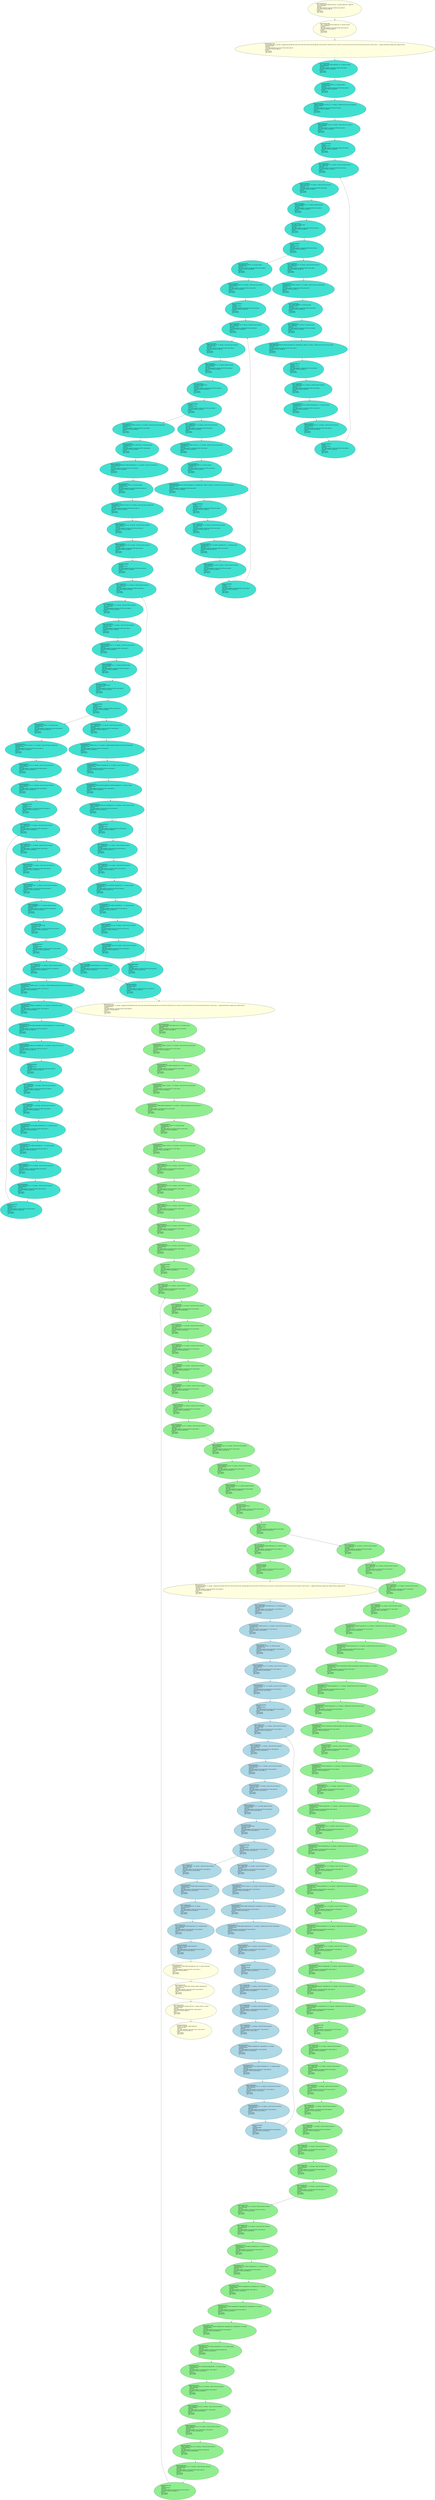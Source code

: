 digraph "MachineCFG of main" {
  Node0 [label="MI0x5646c6b883d8\l  $r0 = LDRi12 $sp, 44, 14, $noreg :: (load (s32) from %stack.1)\l  isTransient:False\l  ExeCnt:4\l  MI's addr:0x800014 cache line:524289 cache index:1\l  More Info of MI:iir_init_BB1_I0\lin UR56\l  May Load?1\l  May Store?0\l  ]\l  " fillcolor="turquoise" style="filled"];
  Node0 -> Node70;
  Node1 [label="MI0x5646c6b887e0\l  STRi12 killed $r0, $sp, 44, 14, $noreg :: (store (s32) into %stack.1)\l  isTransient:False\l  ExeCnt:4\l  MI's addr:0x800048 cache line:524292 cache index:4\l  More Info of MI:iir_init_BB3_I2\lin UR56\l  May Load?0\l  May Store?1\l  ]\l  " fillcolor="turquoise" style="filled"];
  Node1 -> Node24;
  Node2 [label="MI0x5646c6b88be8\l  $r0 = LDRi12 $sp, 36, 14, $noreg :: (load (s32) from %stack.3)\l  isTransient:False\l  ExeCnt:4\l  MI's addr:0x80005c cache line:524293 cache index:5\l  More Info of MI:iir_init_BB5_I0\lin UR52\l  May Load?1\l  May Store?0\l  ]\l  " fillcolor="turquoise" style="filled"];
  Node2 -> Node73;
  Node3 [label="MI0x5646c6b88c50\l  STRi12 killed $r0, $sp, 44, 14, $noreg :: (store (s32) into %stack.1)\l  isTransient:False\l  ExeCnt:1\l  MI's addr:0x80000c cache line:524288 cache index:0\l  More Info of MI:iir_init_BB0_I4\lin UR58\l  May Load?0\l  May Store?1\l  ]\l  " fillcolor="turquoise" style="filled"];
  Node3 -> Node8;
  Node4 [label="MI0x5646c6b8f270\l  STRi12 killed $r0, $sp, 36, 14, $noreg :: (store (s32) into %stack.3)\l  isTransient:False\l  ExeCnt:4\l  MI's addr:0x80008c cache line:524296 cache index:8\l  More Info of MI:iir_init_BB7_I2\lin UR52\l  May Load?0\l  May Store?1\l  ]\l  " fillcolor="turquoise" style="filled"];
  Node4 -> Node35;
  Node5 [label="MI0x5646c6b8f2d8\l  $r0 = LDRi12 $sp, 40, 14, $noreg :: (load (s32) from %stack.2)\l  isTransient:False\l  ExeCnt:4\l  MI's addr:0x800040 cache line:524292 cache index:4\l  More Info of MI:iir_init_BB3_I0\lin UR56\l  May Load?1\l  May Store?0\l  ]\l  " fillcolor="turquoise" style="filled"];
  Node5 -> Node23;
  Node6 [label="MI0x5646c6b8f770\l  renamable $r0 = MOVi 0, 14, $noreg, $noreg\l  isTransient:False\l  ExeCnt:1\l  MI's addr:0x800004 cache line:524288 cache index:0\l  More Info of MI:iir_init_BB0_I2\lin UR60\l  May Load?0\l  May Store?0\l  ]\l  " fillcolor="turquoise" style="filled"];
  Node6 -> Node7;
  Node7 [label="MI0x5646c6b8f8b8\l  STRBi12 renamable $r0, $sp, 51, 14, $noreg :: (volatile store (s8) into %ir.bitmask)\l  isTransient:False\l  ExeCnt:1\l  MI's addr:0x800008 cache line:524288 cache index:0\l  More Info of MI:iir_init_BB0_I3\lin UR59\l  May Load?0\l  May Store?1\l  ]\l  " fillcolor="turquoise" style="filled"];
  Node7 -> Node3;
  Node8 [label="MI0x5646c6b8fa00\l  B %bb.1\l  isTransient:False\l  ExeCnt:1\l  MI's addr:0x800010 cache line:524289 cache index:1\l  More Info of MI:iir_init_BB0_I5\lin UR57\l  May Load?0\l  May Store?0\l  ]\l  " fillcolor="turquoise" style="filled"];
  Node8 -> Node0;
  Node9 [label="MI0x5646c6b8fb28\l  CMPri renamable $r0, 4, 14, $noreg, implicit-def $cpsr\l  isTransient:False\l  ExeCnt:4\l  MI's addr:0x80001c cache line:524289 cache index:1\l  More Info of MI:iir_init_BB1_I2\lin UR56\l  May Load?0\l  May Store?0\l  ]\l  " fillcolor="turquoise" style="filled"];
  Node9 -> Node10;
  Node10 [label="MI0x5646c6b8fc70\l  Bcc %bb.4, 0, killed $cpsr\l  isTransient:False\l  ExeCnt:4\l  MI's addr:0x800020 cache line:524290 cache index:2\l  More Info of MI:iir_init_BB1_I3\lin UR56\l  May Load?0\l  May Store?0\l  ]\l  " fillcolor="turquoise" style="filled"];
  Node10 -> Node11;
  Node11 [label="MI0x5646c6b8fd38\l  B %bb.2\l  isTransient:False\l  ExeCnt:4\l  MI's addr:0x800024 cache line:524290 cache index:2\l  More Info of MI:iir_init_BB1_I4\lin UR56\l  May Load?0\l  May Store?0\l  ]\l  " fillcolor="turquoise" style="filled"];
  Node11 -> Node25;
  Node11 -> Node68;
  Node12 [label="MI0x5646c6b8fe20\l  renamable $r1 = LDRi12 %const.0, 0, 14, $noreg :: (load (s32) from constant-pool)\l  isTransient:False\l  ExeCnt:4\l  MI's addr:0x80002c cache line:524290 cache index:2\l  More Info of MI:iir_init_BB2_I1\lin UR56\l  May Load?1\l  May Store?0\l  ]\l  " fillcolor="turquoise" style="filled"];
  Node12 -> Node90;
  Node13 [label="MI0x5646c6b95850\l  STRi12 $r0, $sp, 16, 14, $noreg :: (store (s32) into %stack.8)\l  isTransient:False\l  ExeCnt:4\l  MI's addr:0x8000bc cache line:524299 cache index:11\l  More Info of MI:iir_init_BB9_I2\lin UR43\l  May Load?0\l  May Store?1\l  ]\l  " fillcolor="turquoise" style="filled"];
  Node13 -> Node76;
  Node14 [label="MI0x5646c6b958d8\l  STRi12 killed $r0, $sp, 12, 14, $noreg :: (store (s32) into %stack.9)\l  isTransient:False\l  ExeCnt:4\l  MI's addr:0x800160 cache line:524310 cache index:22\l  More Info of MI:iir_init_BB15_I5\lin UR37\l  May Load?0\l  May Store?1\l  ]\l  " fillcolor="turquoise" style="filled"];
  Node14 -> Node66;
  Node15 [label="MI0x5646c6b95960\l  $sp = frame-setup SUBri killed $sp, 52, 14, $noreg, $noreg\l  isTransient:False\l  ExeCnt:1\l  MI's addr:0x800000 cache line:524288 cache index:0\l  More Info of MI:iir_init_BB0_I0\lin UR61\l  May Load?0\l  May Store?0\l  ]\l  " fillcolor="turquoise" style="filled"];
  Node15 -> Node6;
  Node16 [label="MI0x5646c6b959e8\l  STRi12 killed $r1, $sp, 4, 14, $noreg :: (store (s32) into %stack.11)\l  isTransient:False\l  ExeCnt:4\l  MI's addr:0x800124 cache line:524306 cache index:18\l  More Info of MI:iir_init_BB13_I3\lin UR37\l  May Load?0\l  May Store?1\l  ]\l  " fillcolor="turquoise" style="filled"];
  Node16 -> Node56;
  Node17 [label="MI0x5646c6b95a70\l  $r1 = LDRi12 $sp, 4, 14, $noreg :: (load (s32) from %stack.11)\l  isTransient:False\l  ExeCnt:4\l  MI's addr:0x800134 cache line:524307 cache index:19\l  More Info of MI:iir_init_BB14_I0\lin UR37\l  May Load?1\l  May Store?0\l  ]\l  " fillcolor="turquoise" style="filled"];
  Node17 -> Node59;
  Node18 [label="MI0x5646c6b95b80\l  STRi12 $r0, $sp, 0, 14, $noreg :: (store (s32) into %stack.12)\l  isTransient:False\l  ExeCnt:4\l  MI's addr:0x800120 cache line:524306 cache index:18\l  More Info of MI:iir_init_BB13_I2\lin UR37\l  May Load?0\l  May Store?1\l  ]\l  " fillcolor="turquoise" style="filled"];
  Node18 -> Node16;
  Node19 [label="MI0x5646c6b964d0\l  $r0 = LDRi12 $sp, 32, 14, $noreg :: (load (s32) from %stack.4)\l  isTransient:False\l  ExeCnt:4\l  MI's addr:0x800084 cache line:524296 cache index:8\l  More Info of MI:iir_init_BB7_I0\lin UR52\l  May Load?1\l  May Store?0\l  ]\l  " fillcolor="turquoise" style="filled"];
  Node19 -> Node34;
  Node20 [label="MI0x5646c6b967c0\l  STRi12 killed $r1, $sp, 24, 14, $noreg :: (store (s32) into %stack.6)\l  isTransient:False\l  ExeCnt:1\l  MI's addr:0x8000a8 cache line:524298 cache index:10\l  More Info of MI:iir_init_BB8_I5\lin UR46\l  May Load?0\l  May Store?1\l  ]\l  " fillcolor="turquoise" style="filled"];
  Node20 -> Node72;
  Node21 [label="MI0x5646c6b98078\l  STRrs killed renamable $r0, killed renamable $r1, renamable $r2, 16386, 14, $noreg :: (volatile store (s32) into %ir.arrayidx)\l  isTransient:False\l  ExeCnt:4\l  MI's addr:0x800038 cache line:524291 cache index:3\l  More Info of MI:iir_init_BB2_I4\lin UR56\l  May Load?0\l  May Store?1\l  ]\l  " fillcolor="turquoise" style="filled"];
  Node21 -> Node22;
  Node22 [label="MI0x5646c6b981c0\l  B %bb.3\l  isTransient:False\l  ExeCnt:4\l  MI's addr:0x80003c cache line:524291 cache index:3\l  More Info of MI:iir_init_BB2_I5\lin UR56\l  May Load?0\l  May Store?0\l  ]\l  " fillcolor="turquoise" style="filled"];
  Node22 -> Node5;
  Node23 [label="MI0x5646c6b98228\l  renamable $r0 = nuw nsw ADDri renamable $r0, 1, 14, $noreg, $noreg\l  isTransient:False\l  ExeCnt:4\l  MI's addr:0x800044 cache line:524292 cache index:4\l  More Info of MI:iir_init_BB3_I1\lin UR56\l  May Load?0\l  May Store?0\l  ]\l  " fillcolor="turquoise" style="filled"];
  Node23 -> Node1;
  Node24 [label="MI0x5646c6b98370\l  B %bb.1\l  isTransient:False\l  ExeCnt:4\l  MI's addr:0x80004c cache line:524292 cache index:4\l  More Info of MI:iir_init_BB3_I3\lin UR56\l  May Load?0\l  May Store?0\l  ]\l  " fillcolor="turquoise" style="filled"];
  Node24 -> Node0;
  Node25 [label="MI0x5646c6b984d8\l  renamable $r0 = MOVi 0, 14, $noreg, $noreg\l  isTransient:False\l  ExeCnt:1\l  MI's addr:0x800050 cache line:524293 cache index:5\l  More Info of MI:iir_init_BB4_I0\lin UR55\l  May Load?0\l  May Store?0\l  ]\l  " fillcolor="turquoise" style="filled"];
  Node25 -> Node69;
  Node26 [label="MI0x5646c6b98620\l  B %bb.5\l  isTransient:False\l  ExeCnt:1\l  MI's addr:0x800058 cache line:524293 cache index:5\l  More Info of MI:iir_init_BB4_I2\lin UR53\l  May Load?0\l  May Store?0\l  ]\l  " fillcolor="turquoise" style="filled"];
  Node26 -> Node2;
  Node27 [label="MI0x5646c6b986c8\l  CMPri renamable $r0, 4, 14, $noreg, implicit-def $cpsr\l  isTransient:False\l  ExeCnt:4\l  MI's addr:0x800064 cache line:524294 cache index:6\l  More Info of MI:iir_init_BB5_I2\lin UR52\l  May Load?0\l  May Store?0\l  ]\l  " fillcolor="turquoise" style="filled"];
  Node27 -> Node28;
  Node28 [label="MI0x5646c6b98810\l  Bcc %bb.8, 0, killed $cpsr\l  isTransient:False\l  ExeCnt:4\l  MI's addr:0x800068 cache line:524294 cache index:6\l  More Info of MI:iir_init_BB5_I3\lin UR52\l  May Load?0\l  May Store?0\l  ]\l  " fillcolor="turquoise" style="filled"];
  Node28 -> Node29;
  Node29 [label="MI0x5646c6b988d8\l  B %bb.6\l  isTransient:False\l  ExeCnt:4\l  MI's addr:0x80006c cache line:524294 cache index:6\l  More Info of MI:iir_init_BB5_I4\lin UR52\l  May Load?0\l  May Store?0\l  ]\l  " fillcolor="turquoise" style="filled"];
  Node29 -> Node36;
  Node29 -> Node71;
  Node30 [label="MI0x5646c6b989c0\l  renamable $r1 = LDRi12 %const.1, 0, 14, $noreg :: (load (s32) from constant-pool)\l  isTransient:False\l  ExeCnt:4\l  MI's addr:0x800074 cache line:524295 cache index:7\l  More Info of MI:iir_init_BB6_I1\lin UR52\l  May Load?1\l  May Store?0\l  ]\l  " fillcolor="turquoise" style="filled"];
  Node30 -> Node31;
  Node31 [label="MI0x5646c6b98b08\l  renamable $r0 = MOVi 0, 14, $noreg, $noreg\l  isTransient:False\l  ExeCnt:4\l  MI's addr:0x800078 cache line:524295 cache index:7\l  More Info of MI:iir_init_BB6_I2\lin UR52\l  May Load?0\l  May Store?0\l  ]\l  " fillcolor="turquoise" style="filled"];
  Node31 -> Node32;
  Node32 [label="MI0x5646c6b98c50\l  STRrs killed renamable $r0, killed renamable $r1, renamable $r2, 16386, 14, $noreg :: (volatile store (s32) into %ir.arrayidx4)\l  isTransient:False\l  ExeCnt:4\l  MI's addr:0x80007c cache line:524295 cache index:7\l  More Info of MI:iir_init_BB6_I3\lin UR52\l  May Load?0\l  May Store?1\l  ]\l  " fillcolor="turquoise" style="filled"];
  Node32 -> Node33;
  Node33 [label="MI0x5646c6b98d98\l  B %bb.7\l  isTransient:False\l  ExeCnt:4\l  MI's addr:0x800080 cache line:524296 cache index:8\l  More Info of MI:iir_init_BB6_I4\lin UR52\l  May Load?0\l  May Store?0\l  ]\l  " fillcolor="turquoise" style="filled"];
  Node33 -> Node19;
  Node34 [label="MI0x5646c6b98e00\l  renamable $r0 = nuw nsw ADDri renamable $r0, 1, 14, $noreg, $noreg\l  isTransient:False\l  ExeCnt:4\l  MI's addr:0x800088 cache line:524296 cache index:8\l  More Info of MI:iir_init_BB7_I1\lin UR52\l  May Load?0\l  May Store?0\l  ]\l  " fillcolor="turquoise" style="filled"];
  Node34 -> Node4;
  Node35 [label="MI0x5646c6b99040\l  B %bb.5\l  isTransient:False\l  ExeCnt:4\l  MI's addr:0x800090 cache line:524297 cache index:9\l  More Info of MI:iir_init_BB7_I3\lin UR52\l  May Load?0\l  May Store?0\l  ]\l  " fillcolor="turquoise" style="filled"];
  Node35 -> Node2;
  Node36 [label="MI0x5646c6b992a0\l  renamable $r1 = LDRi12 %const.2, 0, 14, $noreg :: (load (s32) from constant-pool)\l  isTransient:False\l  ExeCnt:1\l  MI's addr:0x800094 cache line:524297 cache index:9\l  More Info of MI:iir_init_BB8_I0\lin UR51\l  May Load?1\l  May Store?0\l  ]\l  " fillcolor="turquoise" style="filled"];
  Node36 -> Node37;
  Node37 [label="MI0x5646c6b993e8\l  renamable $r0 = MOVi 1065353216, 14, $noreg, $noreg\l  isTransient:False\l  ExeCnt:1\l  MI's addr:0x800098 cache line:524297 cache index:9\l  More Info of MI:iir_init_BB8_I1\lin UR50\l  May Load?0\l  May Store?0\l  ]\l  " fillcolor="turquoise" style="filled"];
  Node37 -> Node38;
  Node38 [label="MI0x5646c6b99530\l  STRi12 killed renamable $r0, killed renamable $r1, 0, 14, $noreg :: (store (s32) into @iir_x)\l  isTransient:False\l  ExeCnt:1\l  MI's addr:0x80009c cache line:524297 cache index:9\l  More Info of MI:iir_init_BB8_I2\lin UR49\l  May Load?0\l  May Store?1\l  ]\l  " fillcolor="turquoise" style="filled"];
  Node38 -> Node39;
  Node39 [label="MI0x5646c6b99678\l  renamable $r0 = MOVi 0, 14, $noreg, $noreg\l  isTransient:False\l  ExeCnt:1\l  MI's addr:0x8000a0 cache line:524298 cache index:10\l  More Info of MI:iir_init_BB8_I3\lin UR48\l  May Load?0\l  May Store?0\l  ]\l  " fillcolor="turquoise" style="filled"];
  Node39 -> Node40;
  Node40 [label="MI0x5646c6b997c0\l  renamable $r1 = LDRi12 %const.0, 0, 14, $noreg :: (load (s32) from constant-pool)\l  isTransient:False\l  ExeCnt:1\l  MI's addr:0x8000a4 cache line:524298 cache index:10\l  More Info of MI:iir_init_BB8_I4\lin UR47\l  May Load?1\l  May Store?0\l  ]\l  " fillcolor="turquoise" style="filled"];
  Node40 -> Node20;
  Node41 [label="MI0x5646c6b99908\l  B %bb.9\l  isTransient:False\l  ExeCnt:1\l  MI's addr:0x8000b0 cache line:524299 cache index:11\l  More Info of MI:iir_init_BB8_I7\lin UR44\l  May Load?0\l  May Store?0\l  ]\l  " fillcolor="turquoise" style="filled"];
  Node41 -> Node79;
  Node42 [label="MI0x5646c6b999f0\l  CMPri renamable $r0, 4, 14, $noreg, implicit-def $cpsr\l  isTransient:False\l  ExeCnt:4\l  MI's addr:0x8000c4 cache line:524300 cache index:12\l  More Info of MI:iir_init_BB9_I4\lin UR43\l  May Load?0\l  May Store?0\l  ]\l  " fillcolor="turquoise" style="filled"];
  Node42 -> Node43;
  Node43 [label="MI0x5646c6b99b38\l  Bcc %bb.12, 0, killed $cpsr\l  isTransient:False\l  ExeCnt:4\l  MI's addr:0x8000c8 cache line:524300 cache index:12\l  More Info of MI:iir_init_BB9_I5\lin UR43\l  May Load?0\l  May Store?0\l  ]\l  " fillcolor="turquoise" style="filled"];
  Node43 -> Node44;
  Node44 [label="MI0x5646c6b99c00\l  B %bb.10\l  isTransient:False\l  ExeCnt:4\l  MI's addr:0x8000cc cache line:524300 cache index:12\l  More Info of MI:iir_init_BB9_I6\lin UR43\l  May Load?0\l  May Store?0\l  ]\l  " fillcolor="turquoise" style="filled"];
  Node44 -> Node53;
  Node44 -> Node77;
  Node45 [label="MI0x5646c6b99d40\l  renamable $r2 = LDRBi12 $sp, 51, 14, $noreg :: (volatile dereferenceable load (s8) from %ir.bitmask)\l  isTransient:False\l  ExeCnt:4\l  MI's addr:0x8000d4 cache line:524301 cache index:13\l  More Info of MI:iir_init_BB10_I1\lin UR43\l  May Load?1\l  May Store?0\l  ]\l  " fillcolor="turquoise" style="filled"];
  Node45 -> Node46;
  Node46 [label="MI0x5646c6b99e88\l  renamable $r0 = LDRBi12 renamable $r1, 0, 14, $noreg :: (load (s8) from %ir.p.0)\l  isTransient:False\l  ExeCnt:4\l  MI's addr:0x8000d8 cache line:524301 cache index:13\l  More Info of MI:iir_init_BB10_I2\lin UR43\l  May Load?1\l  May Store?0\l  ]\l  " fillcolor="turquoise" style="filled"];
  Node46 -> Node47;
  Node47 [label="MI0x5646c6b9a050\l  renamable $r0 = EORrr killed renamable $r0, killed renamable $r2, 14, $noreg, $noreg\l  isTransient:False\l  ExeCnt:4\l  MI's addr:0x8000dc cache line:524301 cache index:13\l  More Info of MI:iir_init_BB10_I3\lin UR43\l  May Load?0\l  May Store?0\l  ]\l  " fillcolor="turquoise" style="filled"];
  Node47 -> Node48;
  Node48 [label="MI0x5646c6b9a198\l  STRBi12 killed renamable $r0, renamable $r1, 0, 14, $noreg :: (store (s8) into %ir.p.0)\l  isTransient:False\l  ExeCnt:4\l  MI's addr:0x8000e0 cache line:524302 cache index:14\l  More Info of MI:iir_init_BB10_I4\lin UR43\l  May Load?0\l  May Store?1\l  ]\l  " fillcolor="turquoise" style="filled"];
  Node48 -> Node49;
  Node49 [label="MI0x5646c6b9a2e0\l  B %bb.11\l  isTransient:False\l  ExeCnt:4\l  MI's addr:0x8000e4 cache line:524302 cache index:14\l  More Info of MI:iir_init_BB10_I5\lin UR43\l  May Load?0\l  May Store?0\l  ]\l  " fillcolor="turquoise" style="filled"];
  Node49 -> Node82;
  Node50 [label="MI0x5646c6b9a328\l  renamable $r0 = nuw nsw ADDri renamable $r0, 1, 14, $noreg, $noreg\l  isTransient:False\l  ExeCnt:4\l  MI's addr:0x8000f0 cache line:524303 cache index:15\l  More Info of MI:iir_init_BB11_I2\lin UR43\l  May Load?0\l  May Store?0\l  ]\l  " fillcolor="turquoise" style="filled"];
  Node50 -> Node51;
  Node51 [label="MI0x5646c6b9a470\l  renamable $r1 = nuw ADDri renamable $r1, 1, 14, $noreg, $noreg\l  isTransient:False\l  ExeCnt:4\l  MI's addr:0x8000f4 cache line:524303 cache index:15\l  More Info of MI:iir_init_BB11_I3\lin UR43\l  May Load?0\l  May Store?0\l  ]\l  " fillcolor="turquoise" style="filled"];
  Node51 -> Node81;
  Node52 [label="MI0x5646c6b9a5b8\l  B %bb.9\l  isTransient:False\l  ExeCnt:4\l  MI's addr:0x800100 cache line:524304 cache index:16\l  More Info of MI:iir_init_BB11_I6\lin UR43\l  May Load?0\l  May Store?0\l  ]\l  " fillcolor="turquoise" style="filled"];
  Node52 -> Node79;
  Node53 [label="MI0x5646c6b9a870\l  renamable $r0 = MOVi 0, 14, $noreg, $noreg\l  isTransient:False\l  ExeCnt:1\l  MI's addr:0x800104 cache line:524304 cache index:16\l  More Info of MI:iir_init_BB12_I0\lin UR42\l  May Load?0\l  May Store?0\l  ]\l  " fillcolor="turquoise" style="filled"];
  Node53 -> Node54;
  Node54 [label="MI0x5646c6b9a9b8\l  renamable $r1 = LDRi12 %const.1, 0, 14, $noreg :: (load (s32) from constant-pool)\l  isTransient:False\l  ExeCnt:1\l  MI's addr:0x800108 cache line:524304 cache index:16\l  More Info of MI:iir_init_BB12_I1\lin UR41\l  May Load?1\l  May Store?0\l  ]\l  " fillcolor="turquoise" style="filled"];
  Node54 -> Node78;
  Node55 [label="MI0x5646c6b9ab00\l  B %bb.13\l  isTransient:False\l  ExeCnt:1\l  MI's addr:0x800114 cache line:524305 cache index:17\l  More Info of MI:iir_init_BB12_I4\lin UR38\l  May Load?0\l  May Store?0\l  ]\l  " fillcolor="turquoise" style="filled"];
  Node55 -> Node84;
  Node56 [label="MI0x5646c6b9ab68\l  CMPri renamable $r0, 4, 14, $noreg, implicit-def $cpsr\l  isTransient:False\l  ExeCnt:4\l  MI's addr:0x800128 cache line:524306 cache index:18\l  More Info of MI:iir_init_BB13_I4\lin UR37\l  May Load?0\l  May Store?0\l  ]\l  " fillcolor="turquoise" style="filled"];
  Node56 -> Node57;
  Node57 [label="MI0x5646c6b9acb0\l  Bcc %bb.16, 0, killed $cpsr\l  isTransient:False\l  ExeCnt:4\l  MI's addr:0x80012c cache line:524306 cache index:18\l  More Info of MI:iir_init_BB13_I5\lin UR37\l  May Load?0\l  May Store?0\l  ]\l  " fillcolor="turquoise" style="filled"];
  Node57 -> Node58;
  Node58 [label="MI0x5646c6b9ad78\l  B %bb.14\l  isTransient:False\l  ExeCnt:4\l  MI's addr:0x800130 cache line:524307 cache index:19\l  More Info of MI:iir_init_BB13_I6\lin UR37\l  May Load?0\l  May Store?0\l  ]\l  " fillcolor="turquoise" style="filled"];
  Node58 -> Node89;
  Node58 -> Node17;
  Node59 [label="MI0x5646c6b9aeb0\l  renamable $r2 = LDRBi12 $sp, 51, 14, $noreg :: (volatile dereferenceable load (s8) from %ir.bitmask)\l  isTransient:False\l  ExeCnt:4\l  MI's addr:0x800138 cache line:524307 cache index:19\l  More Info of MI:iir_init_BB14_I1\lin UR37\l  May Load?1\l  May Store?0\l  ]\l  " fillcolor="turquoise" style="filled"];
  Node59 -> Node60;
  Node60 [label="MI0x5646c6b9b060\l  renamable $r0 = LDRBi12 renamable $r1, 0, 14, $noreg :: (load (s8) from %ir.p.1)\l  isTransient:False\l  ExeCnt:4\l  MI's addr:0x80013c cache line:524307 cache index:19\l  More Info of MI:iir_init_BB14_I2\lin UR37\l  May Load?1\l  May Store?0\l  ]\l  " fillcolor="turquoise" style="filled"];
  Node60 -> Node61;
  Node61 [label="MI0x5646c6b9b1a8\l  renamable $r0 = EORrr killed renamable $r0, killed renamable $r2, 14, $noreg, $noreg\l  isTransient:False\l  ExeCnt:4\l  MI's addr:0x800140 cache line:524308 cache index:20\l  More Info of MI:iir_init_BB14_I3\lin UR37\l  May Load?0\l  May Store?0\l  ]\l  " fillcolor="turquoise" style="filled"];
  Node61 -> Node62;
  Node62 [label="MI0x5646c6b9b2f0\l  STRBi12 killed renamable $r0, renamable $r1, 0, 14, $noreg :: (store (s8) into %ir.p.1)\l  isTransient:False\l  ExeCnt:4\l  MI's addr:0x800144 cache line:524308 cache index:20\l  More Info of MI:iir_init_BB14_I4\lin UR37\l  May Load?0\l  May Store?1\l  ]\l  " fillcolor="turquoise" style="filled"];
  Node62 -> Node63;
  Node63 [label="MI0x5646c6b9b438\l  B %bb.15\l  isTransient:False\l  ExeCnt:4\l  MI's addr:0x800148 cache line:524308 cache index:20\l  More Info of MI:iir_init_BB14_I5\lin UR37\l  May Load?0\l  May Store?0\l  ]\l  " fillcolor="turquoise" style="filled"];
  Node63 -> Node87;
  Node64 [label="MI0x5646c6b9b480\l  renamable $r0 = nuw nsw ADDri renamable $r0, 1, 14, $noreg, $noreg\l  isTransient:False\l  ExeCnt:4\l  MI's addr:0x800154 cache line:524309 cache index:21\l  More Info of MI:iir_init_BB15_I2\lin UR37\l  May Load?0\l  May Store?0\l  ]\l  " fillcolor="turquoise" style="filled"];
  Node64 -> Node65;
  Node65 [label="MI0x5646c6b9b5c8\l  renamable $r1 = nuw ADDri renamable $r1, 1, 14, $noreg, $noreg\l  isTransient:False\l  ExeCnt:4\l  MI's addr:0x800158 cache line:524309 cache index:21\l  More Info of MI:iir_init_BB15_I3\lin UR37\l  May Load?0\l  May Store?0\l  ]\l  " fillcolor="turquoise" style="filled"];
  Node65 -> Node86;
  Node66 [label="MI0x5646c6b9b710\l  B %bb.13\l  isTransient:False\l  ExeCnt:4\l  MI's addr:0x800164 cache line:524310 cache index:22\l  More Info of MI:iir_init_BB15_I6\lin UR37\l  May Load?0\l  May Store?0\l  ]\l  " fillcolor="turquoise" style="filled"];
  Node66 -> Node84;
  Node67 [label="MI0x5646c6b9b978\l  BX_RET 14, $noreg\l  isTransient:False\l  ExeCnt:1\l  MI's addr:0x80016c cache line:524310 cache index:22\l  More Info of MI:iir_init_BB16_I1\lin UR35\l  May Load?0\l  May Store?0\l  ]\l  " fillcolor="turquoise" style="filled"];
  Node67 -> Node178;
  Node68 [label="MI0x5646c6b9b9c0\l  $r2 = LDRi12 $sp, 40, 14, $noreg :: (load (s32) from %stack.2)\l  isTransient:False\l  ExeCnt:4\l  MI's addr:0x800028 cache line:524290 cache index:2\l  More Info of MI:iir_init_BB2_I0\lin UR56\l  May Load?1\l  May Store?0\l  ]\l  " fillcolor="turquoise" style="filled"];
  Node68 -> Node12;
  Node69 [label="MI0x5646c6b9ba48\l  STRi12 killed $r0, $sp, 36, 14, $noreg :: (store (s32) into %stack.3)\l  isTransient:False\l  ExeCnt:1\l  MI's addr:0x800054 cache line:524293 cache index:5\l  More Info of MI:iir_init_BB4_I1\lin UR54\l  May Load?0\l  May Store?1\l  ]\l  " fillcolor="turquoise" style="filled"];
  Node69 -> Node26;
  Node70 [label="MI0x5646c6b9bad0\l  STRi12 $r0, $sp, 40, 14, $noreg :: (store (s32) into %stack.2)\l  isTransient:False\l  ExeCnt:4\l  MI's addr:0x800018 cache line:524289 cache index:1\l  More Info of MI:iir_init_BB1_I1\lin UR56\l  May Load?0\l  May Store?1\l  ]\l  " fillcolor="turquoise" style="filled"];
  Node70 -> Node9;
  Node71 [label="MI0x5646c6b9bb58\l  $r2 = LDRi12 $sp, 32, 14, $noreg :: (load (s32) from %stack.4)\l  isTransient:False\l  ExeCnt:4\l  MI's addr:0x800070 cache line:524295 cache index:7\l  More Info of MI:iir_init_BB6_I0\lin UR52\l  May Load?1\l  May Store?0\l  ]\l  " fillcolor="turquoise" style="filled"];
  Node71 -> Node30;
  Node72 [label="MI0x5646c6b9bbe0\l  STRi12 killed $r0, $sp, 28, 14, $noreg :: (store (s32) into %stack.5)\l  isTransient:False\l  ExeCnt:1\l  MI's addr:0x8000ac cache line:524298 cache index:10\l  More Info of MI:iir_init_BB8_I6\lin UR45\l  May Load?0\l  May Store?1\l  ]\l  " fillcolor="turquoise" style="filled"];
  Node72 -> Node41;
  Node73 [label="MI0x5646c6b9bc68\l  STRi12 $r0, $sp, 32, 14, $noreg :: (store (s32) into %stack.4)\l  isTransient:False\l  ExeCnt:4\l  MI's addr:0x800060 cache line:524294 cache index:6\l  More Info of MI:iir_init_BB5_I1\lin UR52\l  May Load?0\l  May Store?1\l  ]\l  " fillcolor="turquoise" style="filled"];
  Node73 -> Node27;
  Node74 [label="MI0x5646c6b9bcf0\l  STRi12 killed $r0, $sp, 28, 14, $noreg :: (store (s32) into %stack.5)\l  isTransient:False\l  ExeCnt:4\l  MI's addr:0x8000fc cache line:524303 cache index:15\l  More Info of MI:iir_init_BB11_I5\lin UR43\l  May Load?0\l  May Store?1\l  ]\l  " fillcolor="turquoise" style="filled"];
  Node74 -> Node52;
  Node75 [label="MI0x5646c6b9bd78\l  STRi12 killed $r0, $sp, 12, 14, $noreg :: (store (s32) into %stack.9)\l  isTransient:False\l  ExeCnt:1\l  MI's addr:0x800110 cache line:524305 cache index:17\l  More Info of MI:iir_init_BB12_I3\lin UR39\l  May Load?0\l  May Store?1\l  ]\l  " fillcolor="turquoise" style="filled"];
  Node75 -> Node55;
  Node76 [label="MI0x5646c6b9be00\l  STRi12 killed $r1, $sp, 20, 14, $noreg :: (store (s32) into %stack.7)\l  isTransient:False\l  ExeCnt:4\l  MI's addr:0x8000c0 cache line:524300 cache index:12\l  More Info of MI:iir_init_BB9_I3\lin UR43\l  May Load?0\l  May Store?1\l  ]\l  " fillcolor="turquoise" style="filled"];
  Node76 -> Node42;
  Node77 [label="MI0x5646c6b9be88\l  $r1 = LDRi12 $sp, 20, 14, $noreg :: (load (s32) from %stack.7)\l  isTransient:False\l  ExeCnt:4\l  MI's addr:0x8000d0 cache line:524301 cache index:13\l  More Info of MI:iir_init_BB10_I0\lin UR43\l  May Load?1\l  May Store?0\l  ]\l  " fillcolor="turquoise" style="filled"];
  Node77 -> Node45;
  Node78 [label="MI0x5646c6b9bf10\l  STRi12 killed $r1, $sp, 8, 14, $noreg :: (store (s32) into %stack.10)\l  isTransient:False\l  ExeCnt:1\l  MI's addr:0x80010c cache line:524304 cache index:16\l  More Info of MI:iir_init_BB12_I2\lin UR40\l  May Load?0\l  May Store?1\l  ]\l  " fillcolor="turquoise" style="filled"];
  Node78 -> Node75;
  Node79 [label="MI0x5646c6b9c360\l  $r1 = LDRi12 $sp, 24, 14, $noreg :: (load (s32) from %stack.6)\l  isTransient:False\l  ExeCnt:4\l  MI's addr:0x8000b4 cache line:524299 cache index:11\l  More Info of MI:iir_init_BB9_I0\lin UR43\l  May Load?1\l  May Store?0\l  ]\l  " fillcolor="turquoise" style="filled"];
  Node79 -> Node80;
  Node80 [label="MI0x5646c6b9c500\l  $r0 = LDRi12 $sp, 28, 14, $noreg :: (load (s32) from %stack.5)\l  isTransient:False\l  ExeCnt:4\l  MI's addr:0x8000b8 cache line:524299 cache index:11\l  More Info of MI:iir_init_BB9_I1\lin UR43\l  May Load?1\l  May Store?0\l  ]\l  " fillcolor="turquoise" style="filled"];
  Node80 -> Node13;
  Node81 [label="MI0x5646c6b9c940\l  STRi12 killed $r1, $sp, 24, 14, $noreg :: (store (s32) into %stack.6)\l  isTransient:False\l  ExeCnt:4\l  MI's addr:0x8000f8 cache line:524303 cache index:15\l  More Info of MI:iir_init_BB11_I4\lin UR43\l  May Load?0\l  May Store?1\l  ]\l  " fillcolor="turquoise" style="filled"];
  Node81 -> Node74;
  Node82 [label="MI0x5646c6b9cae0\l  $r1 = LDRi12 $sp, 20, 14, $noreg :: (load (s32) from %stack.7)\l  isTransient:False\l  ExeCnt:4\l  MI's addr:0x8000e8 cache line:524302 cache index:14\l  More Info of MI:iir_init_BB11_I0\lin UR43\l  May Load?1\l  May Store?0\l  ]\l  " fillcolor="turquoise" style="filled"];
  Node82 -> Node83;
  Node83 [label="MI0x5646c6b9cc80\l  $r0 = LDRi12 $sp, 16, 14, $noreg :: (load (s32) from %stack.8)\l  isTransient:False\l  ExeCnt:4\l  MI's addr:0x8000ec cache line:524302 cache index:14\l  More Info of MI:iir_init_BB11_I1\lin UR43\l  May Load?1\l  May Store?0\l  ]\l  " fillcolor="turquoise" style="filled"];
  Node83 -> Node50;
  Node84 [label="MI0x5646c6b9d370\l  $r1 = LDRi12 $sp, 8, 14, $noreg :: (load (s32) from %stack.10)\l  isTransient:False\l  ExeCnt:4\l  MI's addr:0x800118 cache line:524305 cache index:17\l  More Info of MI:iir_init_BB13_I0\lin UR37\l  May Load?1\l  May Store?0\l  ]\l  " fillcolor="turquoise" style="filled"];
  Node84 -> Node85;
  Node85 [label="MI0x5646c6b9d510\l  $r0 = LDRi12 $sp, 12, 14, $noreg :: (load (s32) from %stack.9)\l  isTransient:False\l  ExeCnt:4\l  MI's addr:0x80011c cache line:524305 cache index:17\l  More Info of MI:iir_init_BB13_I1\lin UR37\l  May Load?1\l  May Store?0\l  ]\l  " fillcolor="turquoise" style="filled"];
  Node85 -> Node18;
  Node86 [label="MI0x5646c6b9d950\l  STRi12 killed $r1, $sp, 8, 14, $noreg :: (store (s32) into %stack.10)\l  isTransient:False\l  ExeCnt:4\l  MI's addr:0x80015c cache line:524309 cache index:21\l  More Info of MI:iir_init_BB15_I4\lin UR37\l  May Load?0\l  May Store?1\l  ]\l  " fillcolor="turquoise" style="filled"];
  Node86 -> Node14;
  Node87 [label="MI0x5646c6b9daf0\l  $r1 = LDRi12 $sp, 4, 14, $noreg :: (load (s32) from %stack.11)\l  isTransient:False\l  ExeCnt:4\l  MI's addr:0x80014c cache line:524308 cache index:20\l  More Info of MI:iir_init_BB15_I0\lin UR37\l  May Load?1\l  May Store?0\l  ]\l  " fillcolor="turquoise" style="filled"];
  Node87 -> Node88;
  Node88 [label="MI0x5646c6b9dc90\l  $r0 = LDRi12 $sp, 0, 14, $noreg :: (load (s32) from %stack.12)\l  isTransient:False\l  ExeCnt:4\l  MI's addr:0x800150 cache line:524309 cache index:21\l  More Info of MI:iir_init_BB15_I1\lin UR37\l  May Load?1\l  May Store?0\l  ]\l  " fillcolor="turquoise" style="filled"];
  Node88 -> Node64;
  Node89 [label="MI0x5646c6b9def8\l  $sp = frame-destroy ADDri killed $sp, 52, 14, $noreg, $noreg\l  isTransient:False\l  ExeCnt:1\l  MI's addr:0x800168 cache line:524310 cache index:22\l  More Info of MI:iir_init_BB16_I0\lin UR36\l  May Load?0\l  May Store?0\l  ]\l  " fillcolor="turquoise" style="filled"];
  Node89 -> Node67;
  Node90 [label="MI0x5646c6b9e090\l  $r0 = MOVi 14680064, 14, $noreg, $noreg\l  isTransient:False\l  ExeCnt:4\l  MI's addr:0x800030 cache line:524291 cache index:3\l  More Info of MI:iir_init_BB2_I2\lin UR56\l  May Load?0\l  May Store?0\l  ]\l  " fillcolor="turquoise" style="filled"];
  Node90 -> Node91;
  Node91 [label="MI0x5646c6b9e1d8\l  $r0 = ORRri $r0, 1073741824, 14, $noreg, $noreg\l  isTransient:False\l  ExeCnt:4\l  MI's addr:0x800034 cache line:524291 cache index:3\l  More Info of MI:iir_init_BB2_I3\lin UR56\l  May Load?0\l  May Store?0\l  ]\l  " fillcolor="turquoise" style="filled"];
  Node91 -> Node21;
  Node92 [label="MI0x5646c6ba9af8\l  VSTRS killed $s0, $sp, 4, 14, $noreg :: (store (s32) into %stack.0)\l  isTransient:False\l  ExeCnt:1\l  MI's addr:0x80018c cache line:524312 cache index:24\l  More Info of MI:iir_return_BB0_I5\lin UR12\l  May Load?0\l  May Store?1\l  ]\l  " fillcolor="lightblue" style="filled"];
  Node92 -> Node96;
  Node93 [label="MI0x5646c6ba9b60\l  STRi12 killed $r0, $sp, 12, 14, $noreg :: (store (s32) into %stack.1)\l  isTransient:False\l  ExeCnt:1\l  MI's addr:0x800188 cache line:524312 cache index:24\l  More Info of MI:iir_return_BB0_I4\lin UR13\l  May Load?0\l  May Store?1\l  ]\l  " fillcolor="lightblue" style="filled"];
  Node93 -> Node92;
  Node94 [label="MI0x5646c6ba9ff0\l  renamable $s0 = VLDRS %const.0, 0, 14, $noreg :: (load (s32) from constant-pool)\l  isTransient:False\l  ExeCnt:1\l  MI's addr:0x800180 cache line:524312 cache index:24\l  More Info of MI:iir_return_BB0_I2\lin UR15\l  May Load?1\l  May Store?0\l  ]\l  " fillcolor="lightblue" style="filled"];
  Node94 -> Node95;
  Node95 [label="MI0x5646c6baa138\l  renamable $r0 = MOVi 0, 14, $noreg, $noreg\l  isTransient:False\l  ExeCnt:1\l  MI's addr:0x800184 cache line:524312 cache index:24\l  More Info of MI:iir_return_BB0_I3\lin UR14\l  May Load?0\l  May Store?0\l  ]\l  " fillcolor="lightblue" style="filled"];
  Node95 -> Node93;
  Node96 [label="MI0x5646c6baa280\l  B %bb.1\l  isTransient:False\l  ExeCnt:1\l  MI's addr:0x800190 cache line:524313 cache index:25\l  More Info of MI:iir_return_BB0_I6\lin UR11\l  May Load?0\l  May Store?0\l  ]\l  " fillcolor="lightblue" style="filled"];
  Node96 -> Node98;
  Node97 [label="MI0x5646c6bafe20\l  VSTRS killed $s0, $sp, 1, 14, $noreg :: (store (s32) into %stack.3)\l  isTransient:False\l  ExeCnt:4\l  MI's addr:0x80019c cache line:524313 cache index:25\l  More Info of MI:iir_return_BB1_I2\lin UR10\l  May Load?0\l  May Store?1\l  ]\l  " fillcolor="lightblue" style="filled"];
  Node97 -> Node122;
  Node98 [label="MI0x5646c6bb0240\l  $r0 = LDRi12 $sp, 12, 14, $noreg :: (load (s32) from %stack.1)\l  isTransient:False\l  ExeCnt:4\l  MI's addr:0x800194 cache line:524313 cache index:25\l  More Info of MI:iir_return_BB1_I0\lin UR10\l  May Load?1\l  May Store?0\l  ]\l  " fillcolor="lightblue" style="filled"];
  Node98 -> Node99;
  Node99 [label="MI0x5646c6bb03e0\l  $s0 = VLDRS $sp, 4, 14, $noreg :: (load (s32) from %stack.0)\l  isTransient:False\l  ExeCnt:4\l  MI's addr:0x800198 cache line:524313 cache index:25\l  More Info of MI:iir_return_BB1_I1\lin UR10\l  May Load?1\l  May Store?0\l  ]\l  " fillcolor="lightblue" style="filled"];
  Node99 -> Node97;
  Node100 [label="MI0x5646c6bb0820\l  VSTRS killed $s0, $sp, 4, 14, $noreg :: (store (s32) into %stack.0)\l  isTransient:False\l  ExeCnt:4\l  MI's addr:0x8001e0 cache line:524318 cache index:30\l  More Info of MI:iir_return_BB3_I6\lin UR10\l  May Load?0\l  May Store?1\l  ]\l  " fillcolor="lightblue" style="filled"];
  Node100 -> Node116;
  Node101 [label="MI0x5646c6bb09c0\l  STRi12 killed $r0, $sp, 12, 14, $noreg :: (store (s32) into %stack.1)\l  isTransient:False\l  ExeCnt:4\l  MI's addr:0x8001dc cache line:524317 cache index:29\l  More Info of MI:iir_return_BB3_I5\lin UR10\l  May Load?0\l  May Store?1\l  ]\l  " fillcolor="lightblue" style="filled"];
  Node101 -> Node100;
  Node102 [label="MI0x5646c6bb0b60\l  $r0 = LDRi12 $sp, 8, 14, $noreg :: (load (s32) from %stack.2)\l  isTransient:False\l  ExeCnt:4\l  MI's addr:0x8001c8 cache line:524316 cache index:28\l  More Info of MI:iir_return_BB3_I0\lin UR10\l  May Load?1\l  May Store?0\l  ]\l  " fillcolor="lightblue" style="filled"];
  Node102 -> Node103;
  Node103 [label="MI0x5646c6bb0d00\l  $s0 = VLDRS $sp, 1, 14, $noreg :: (load (s32) from %stack.3)\l  isTransient:False\l  ExeCnt:4\l  MI's addr:0x8001cc cache line:524316 cache index:28\l  More Info of MI:iir_return_BB3_I1\lin UR10\l  May Load?1\l  May Store?0\l  ]\l  " fillcolor="lightblue" style="filled"];
  Node103 -> Node104;
  Node104 [label="MI0x5646c6bb0f40\l  $s2 = VLDRS $sp, 0, 14, $noreg :: (load (s32) from %stack.4)\l  isTransient:False\l  ExeCnt:4\l  MI's addr:0x8001d0 cache line:524317 cache index:29\l  More Info of MI:iir_return_BB3_I2\lin UR10\l  May Load?1\l  May Store?0\l  ]\l  " fillcolor="lightblue" style="filled"];
  Node104 -> Node114;
  Node105 [label="MI0x5646c6bb1300\l  $sp = frame-destroy ADDri killed $sp, 20, 14, $noreg, $noreg\l  isTransient:False\l  ExeCnt:1\l  MI's addr:0x8001f4 cache line:524319 cache index:31\l  More Info of MI:iir_return_BB4_I3\lin UR6\l  May Load?0\l  May Store?0\l  ]\l  " fillcolor="lightblue" style="filled"];
  Node105 -> Node119;
  Node106 [label="MI0x5646c6bb1448\l  $r0 = VMOVRS killed $s0, 14, $noreg\l  isTransient:False\l  ExeCnt:1\l  MI's addr:0x8001f0 cache line:524319 cache index:31\l  More Info of MI:iir_return_BB4_I2\lin UR7\l  May Load?0\l  May Store?0\l  ]\l  " fillcolor="lightblue" style="filled"];
  Node106 -> Node105;
  Node107 [label="MI0x5646c6bb2c30\l  CMPri renamable $r0, 4, 14, $noreg, implicit-def $cpsr\l  isTransient:False\l  ExeCnt:4\l  MI's addr:0x8001a4 cache line:524314 cache index:26\l  More Info of MI:iir_return_BB1_I4\lin UR10\l  May Load?0\l  May Store?0\l  ]\l  " fillcolor="lightblue" style="filled"];
  Node107 -> Node108;
  Node108 [label="MI0x5646c6bb2d78\l  Bcc %bb.4, 0, killed $cpsr\l  isTransient:False\l  ExeCnt:4\l  MI's addr:0x8001a8 cache line:524314 cache index:26\l  More Info of MI:iir_return_BB1_I5\lin UR10\l  May Load?0\l  May Store?0\l  ]\l  " fillcolor="lightblue" style="filled"];
  Node108 -> Node109;
  Node109 [label="MI0x5646c6bb2e40\l  B %bb.2\l  isTransient:False\l  ExeCnt:4\l  MI's addr:0x8001ac cache line:524314 cache index:26\l  More Info of MI:iir_return_BB1_I6\lin UR10\l  May Load?0\l  May Store?0\l  ]\l  " fillcolor="lightblue" style="filled"];
  Node109 -> Node121;
  Node109 -> Node120;
  Node110 [label="MI0x5646c6bb2f30\l  renamable $r0 = LDRi12 %const.1, 0, 14, $noreg :: (load (s32) from constant-pool)\l  isTransient:False\l  ExeCnt:4\l  MI's addr:0x8001b4 cache line:524315 cache index:27\l  More Info of MI:iir_return_BB2_I1\lin UR10\l  May Load?1\l  May Store?0\l  ]\l  " fillcolor="lightblue" style="filled"];
  Node110 -> Node111;
  Node111 [label="MI0x5646c6bb3078\l  renamable $r0 = ADDrsi killed renamable $r0, renamable $r1, 18, 14, $noreg, $noreg\l  isTransient:False\l  ExeCnt:4\l  MI's addr:0x8001b8 cache line:524315 cache index:27\l  More Info of MI:iir_return_BB2_I2\lin UR10\l  May Load?0\l  May Store?0\l  ]\l  " fillcolor="lightblue" style="filled"];
  Node111 -> Node112;
  Node112 [label="MI0x5646c6bb31c0\l  renamable $s0 = VLDRS killed renamable $r0, 0, 14, $noreg :: (volatile load (s32) from %ir.arrayidx)\l  isTransient:False\l  ExeCnt:4\l  MI's addr:0x8001bc cache line:524315 cache index:27\l  More Info of MI:iir_return_BB2_I3\lin UR10\l  May Load?1\l  May Store?0\l  ]\l  " fillcolor="lightblue" style="filled"];
  Node112 -> Node123;
  Node113 [label="MI0x5646c6bb3308\l  B %bb.3\l  isTransient:False\l  ExeCnt:4\l  MI's addr:0x8001c4 cache line:524316 cache index:28\l  More Info of MI:iir_return_BB2_I5\lin UR10\l  May Load?0\l  May Store?0\l  ]\l  " fillcolor="lightblue" style="filled"];
  Node113 -> Node102;
  Node114 [label="MI0x5646c6bb3350\l  renamable $s0 = VADDS renamable $s0, renamable $s2, 14, $noreg\l  isTransient:False\l  ExeCnt:4\l  MI's addr:0x8001d4 cache line:524317 cache index:29\l  More Info of MI:iir_return_BB3_I3\lin UR10\l  May Load?0\l  May Store?0\l  ]\l  " fillcolor="lightblue" style="filled"];
  Node114 -> Node115;
  Node115 [label="MI0x5646c6bb3498\l  renamable $r0 = nuw nsw ADDri renamable $r0, 1, 14, $noreg, $noreg\l  isTransient:False\l  ExeCnt:4\l  MI's addr:0x8001d8 cache line:524317 cache index:29\l  More Info of MI:iir_return_BB3_I4\lin UR10\l  May Load?0\l  May Store?0\l  ]\l  " fillcolor="lightblue" style="filled"];
  Node115 -> Node101;
  Node116 [label="MI0x5646c6bb35e0\l  B %bb.1\l  isTransient:False\l  ExeCnt:4\l  MI's addr:0x8001e4 cache line:524318 cache index:30\l  More Info of MI:iir_return_BB3_I7\lin UR10\l  May Load?0\l  May Store?0\l  ]\l  " fillcolor="lightblue" style="filled"];
  Node116 -> Node98;
  Node117 [label="MI0x5646c6bb3848\l  renamable $s0 = VTOSIZS killed renamable $s0, 14, $noreg\l  isTransient:False\l  ExeCnt:1\l  MI's addr:0x8001ec cache line:524318 cache index:30\l  More Info of MI:iir_return_BB4_I1\lin UR8\l  May Load?0\l  May Store?0\l  ]\l  " fillcolor="lightblue" style="filled"];
  Node117 -> Node106;
  Node118 [label="MI0x5646c6bb38d8\l  $sp = frame-setup SUBri killed $sp, 20, 14, $noreg, $noreg\l  isTransient:False\l  ExeCnt:1\l  MI's addr:0x80017c cache line:524311 cache index:23\l  More Info of MI:iir_return_BB0_I0\lin UR16\l  May Load?0\l  May Store?0\l  ]\l  " fillcolor="lightblue" style="filled"];
  Node118 -> Node94;
  Node119 [label="MI0x5646c6bb3960\l  BX_RET 14, $noreg, implicit killed $r0\l  isTransient:False\l  ExeCnt:1\l  MI's addr:0x8001f8 cache line:524319 cache index:31\l  More Info of MI:iir_return_BB4_I4\lin UR5\l  May Load?0\l  May Store?0\l  ]\l  " fillcolor="lightblue" style="filled"];
  Node119 -> Node206;
  Node120 [label="MI0x5646c6bb39e8\l  $r1 = LDRi12 $sp, 8, 14, $noreg :: (load (s32) from %stack.2)\l  isTransient:False\l  ExeCnt:4\l  MI's addr:0x8001b0 cache line:524315 cache index:27\l  More Info of MI:iir_return_BB2_I0\lin UR10\l  May Load?1\l  May Store?0\l  ]\l  " fillcolor="lightblue" style="filled"];
  Node120 -> Node110;
  Node121 [label="MI0x5646c6bb3a30\l  $s0 = VLDRS $sp, 1, 14, $noreg :: (load (s32) from %stack.3)\l  isTransient:False\l  ExeCnt:1\l  MI's addr:0x8001e8 cache line:524318 cache index:30\l  More Info of MI:iir_return_BB4_I0\lin UR9\l  May Load?1\l  May Store?0\l  ]\l  " fillcolor="lightblue" style="filled"];
  Node121 -> Node117;
  Node122 [label="MI0x5646c6bb3ab8\l  STRi12 $r0, $sp, 8, 14, $noreg :: (store (s32) into %stack.2)\l  isTransient:False\l  ExeCnt:4\l  MI's addr:0x8001a0 cache line:524314 cache index:26\l  More Info of MI:iir_return_BB1_I3\lin UR10\l  May Load?0\l  May Store?1\l  ]\l  " fillcolor="lightblue" style="filled"];
  Node122 -> Node107;
  Node123 [label="MI0x5646c6bb3b40\l  VSTRS killed $s0, $sp, 0, 14, $noreg :: (store (s32) into %stack.4)\l  isTransient:False\l  ExeCnt:4\l  MI's addr:0x8001c0 cache line:524316 cache index:28\l  More Info of MI:iir_return_BB2_I4\lin UR10\l  May Load?0\l  May Store?1\l  ]\l  " fillcolor="lightblue" style="filled"];
  Node123 -> Node113;
  Node124 [label="MI0x5646c6bb42e8\l  $sp = frame-setup SUBri killed $sp, 64, 14, $noreg, $noreg\l  isTransient:False\l  ExeCnt:1\l  MI's addr:0x800204 cache line:524320 cache index:0\l  More Info of MI:iir_main_BB0_I0\lin UR33\l  May Load?0\l  May Store?0\l  ]\l  " fillcolor="lightgreen" style="filled"];
  Node124 -> Node128;
  Node125 [label="MI0x5646c6bb43b8\l  VSTRS killed $s0, $sp, 15, 14, $noreg :: (store (s32) into %stack.0)\l  isTransient:False\l  ExeCnt:1\l  MI's addr:0x800230 cache line:524323 cache index:3\l  More Info of MI:iir_main_BB0_I12\lin UR22\l  May Load?0\l  May Store?1\l  ]\l  " fillcolor="lightgreen" style="filled"];
  Node125 -> Node162;
  Node126 [label="MI0x5646c6bb4420\l  STRi12 killed $r0, $sp, 56, 14, $noreg :: (store (s32) into %stack.1)\l  isTransient:False\l  ExeCnt:4\l  MI's addr:0x800320 cache line:524338 cache index:18\l  More Info of MI:iir_main_BB3_I20\lin UR20\l  May Load?0\l  May Store?1\l  ]\l  " fillcolor="lightgreen" style="filled"];
  Node126 -> Node127;
  Node127 [label="MI0x5646c6bb4488\l  VSTRS killed $s0, $sp, 15, 14, $noreg :: (store (s32) into %stack.0)\l  isTransient:False\l  ExeCnt:4\l  MI's addr:0x800324 cache line:524338 cache index:18\l  More Info of MI:iir_main_BB3_I21\lin UR20\l  May Load?0\l  May Store?1\l  ]\l  " fillcolor="lightgreen" style="filled"];
  Node127 -> Node203;
  Node128 [label="MI0x5646c6bb4a10\l  renamable $r2 = LDRi12 %const.0, 0, 14, $noreg :: (load (s32) from constant-pool)\l  isTransient:False\l  ExeCnt:1\l  MI's addr:0x800208 cache line:524320 cache index:0\l  More Info of MI:iir_main_BB0_I2\lin UR32\l  May Load?1\l  May Store?0\l  ]\l  " fillcolor="lightgreen" style="filled"];
  Node128 -> Node129;
  Node129 [label="MI0x5646c6bb4b58\l  renamable $r3 = nuw ADDri renamable $r2, 4, 14, $noreg, $noreg\l  isTransient:False\l  ExeCnt:1\l  MI's addr:0x80020c cache line:524320 cache index:0\l  More Info of MI:iir_main_BB0_I3\lin UR31\l  May Load?0\l  May Store?0\l  ]\l  " fillcolor="lightgreen" style="filled"];
  Node129 -> Node158;
  Node130 [label="MI0x5646c6bbb6e0\l  BX_RET 14, $noreg\l  isTransient:False\l  ExeCnt:1\l  MI's addr:0x800330 cache line:524339 cache index:19\l  More Info of MI:iir_main_BB4_I1\lin UR18\l  May Load?0\l  May Store?0\l  ]\l  " fillcolor="lightgreen" style="filled"];
  Node130 -> Node204;
  Node131 [label="MI0x5646c6bbb728\l  VSTRS killed $s2, $sp, 1, 14, $noreg :: (store (s32) into %stack.14)\l  isTransient:False\l  ExeCnt:4\l  MI's addr:0x80029c cache line:524329 cache index:9\l  More Info of MI:iir_main_BB2_I12\lin UR20\l  May Load?0\l  May Store?1\l  ]\l  " fillcolor="lightgreen" style="filled"];
  Node131 -> Node188;
  Node132 [label="MI0x5646c6bbb7b0\l  $sp = frame-destroy ADDri killed $sp, 64, 14, $noreg, $noreg\l  isTransient:False\l  ExeCnt:1\l  MI's addr:0x80032c cache line:524338 cache index:18\l  More Info of MI:iir_main_BB4_I0\lin UR19\l  May Load?0\l  May Store?0\l  ]\l  " fillcolor="lightgreen" style="filled"];
  Node132 -> Node130;
  Node133 [label="MI0x5646c6bbb838\l  STRi12 killed $r1, $sp, 40, 14, $noreg :: (store (s32) into %stack.5)\l  isTransient:False\l  ExeCnt:4\l  MI's addr:0x80025c cache line:524325 cache index:5\l  More Info of MI:iir_main_BB1_I9\lin UR20\l  May Load?0\l  May Store?1\l  ]\l  " fillcolor="lightgreen" style="filled"];
  Node133 -> Node163;
  Node134 [label="MI0x5646c6bbb8c0\l  VSTRS killed $s2, $sp, 2, 14, $noreg :: (store (s32) into %stack.13)\l  isTransient:False\l  ExeCnt:4\l  MI's addr:0x8002a4 cache line:524330 cache index:10\l  More Info of MI:iir_main_BB2_I14\lin UR20\l  May Load?0\l  May Store?1\l  ]\l  " fillcolor="lightgreen" style="filled"];
  Node134 -> Node189;
  Node135 [label="MI0x5646c6bbb9d0\l  STRi12 killed $r2, $sp, 36, 14, $noreg :: (store (s32) into %stack.6)\l  isTransient:False\l  ExeCnt:4\l  MI's addr:0x800258 cache line:524325 cache index:5\l  More Info of MI:iir_main_BB1_I8\lin UR20\l  May Load?0\l  May Store?1\l  ]\l  " fillcolor="lightgreen" style="filled"];
  Node135 -> Node133;
  Node136 [label="MI0x5646c6bbba58\l  VSTRS killed $s2, $sp, 3, 14, $noreg :: (store (s32) into %stack.12)\l  isTransient:False\l  ExeCnt:4\l  MI's addr:0x8002ac cache line:524330 cache index:10\l  More Info of MI:iir_main_BB2_I16\lin UR20\l  May Load?0\l  May Store?1\l  ]\l  " fillcolor="lightgreen" style="filled"];
  Node136 -> Node190;
  Node137 [label="MI0x5646c6bbbb68\l  STRi12 killed $r3, $sp, 32, 14, $noreg :: (store (s32) into %stack.7)\l  isTransient:False\l  ExeCnt:4\l  MI's addr:0x800254 cache line:524325 cache index:5\l  More Info of MI:iir_main_BB1_I7\lin UR20\l  May Load?0\l  May Store?1\l  ]\l  " fillcolor="lightgreen" style="filled"];
  Node137 -> Node135;
  Node138 [label="MI0x5646c6bbbbf0\l  VSTRS killed $s2, $sp, 4, 14, $noreg :: (store (s32) into %stack.11)\l  isTransient:False\l  ExeCnt:4\l  MI's addr:0x8002b4 cache line:524331 cache index:11\l  More Info of MI:iir_main_BB2_I18\lin UR20\l  May Load?0\l  May Store?1\l  ]\l  " fillcolor="lightgreen" style="filled"];
  Node138 -> Node191;
  Node139 [label="MI0x5646c6bbbd00\l  STRi12 $r0, $sp, 28, 14, $noreg :: (store (s32) into %stack.8)\l  isTransient:False\l  ExeCnt:4\l  MI's addr:0x800250 cache line:524325 cache index:5\l  More Info of MI:iir_main_BB1_I6\lin UR20\l  May Load?0\l  May Store?1\l  ]\l  " fillcolor="lightgreen" style="filled"];
  Node139 -> Node137;
  Node140 [label="MI0x5646c6bbbd88\l  VSTRS killed $s2, $sp, 5, 14, $noreg :: (store (s32) into %stack.10)\l  isTransient:False\l  ExeCnt:4\l  MI's addr:0x8002bc cache line:524331 cache index:11\l  More Info of MI:iir_main_BB2_I20\lin UR20\l  May Load?0\l  May Store?1\l  ]\l  " fillcolor="lightgreen" style="filled"];
  Node140 -> Node192;
  Node141 [label="MI0x5646c6bbbe98\l  VSTRS killed $s0, $sp, 6, 14, $noreg :: (store (s32) into %stack.9)\l  isTransient:False\l  ExeCnt:4\l  MI's addr:0x80024c cache line:524324 cache index:4\l  More Info of MI:iir_main_BB1_I5\lin UR20\l  May Load?0\l  May Store?1\l  ]\l  " fillcolor="lightgreen" style="filled"];
  Node141 -> Node139;
  Node142 [label="MI0x5646c6bbc0c0\l  STRi12 killed $r0, $sp, 56, 14, $noreg :: (store (s32) into %stack.1)\l  isTransient:False\l  ExeCnt:1\l  MI's addr:0x80022c cache line:524322 cache index:2\l  More Info of MI:iir_main_BB0_I11\lin UR23\l  May Load?0\l  May Store?1\l  ]\l  " fillcolor="lightgreen" style="filled"];
  Node142 -> Node125;
  Node143 [label="MI0x5646c6bbc160\l  STRi12 killed $r1, $sp, 52, 14, $noreg :: (store (s32) into %stack.2)\l  isTransient:False\l  ExeCnt:1\l  MI's addr:0x800228 cache line:524322 cache index:2\l  More Info of MI:iir_main_BB0_I10\lin UR24\l  May Load?0\l  May Store?1\l  ]\l  " fillcolor="lightgreen" style="filled"];
  Node143 -> Node142;
  Node144 [label="MI0x5646c6bbc200\l  STRi12 killed $r2, $sp, 48, 14, $noreg :: (store (s32) into %stack.3)\l  isTransient:False\l  ExeCnt:1\l  MI's addr:0x800224 cache line:524322 cache index:2\l  More Info of MI:iir_main_BB0_I9\lin UR25\l  May Load?0\l  May Store?1\l  ]\l  " fillcolor="lightgreen" style="filled"];
  Node144 -> Node143;
  Node145 [label="MI0x5646c6bbc2a0\l  STRi12 killed $r3, $sp, 44, 14, $noreg :: (store (s32) into %stack.4)\l  isTransient:False\l  ExeCnt:1\l  MI's addr:0x800220 cache line:524322 cache index:2\l  More Info of MI:iir_main_BB0_I8\lin UR26\l  May Load?0\l  May Store?1\l  ]\l  " fillcolor="lightgreen" style="filled"];
  Node145 -> Node144;
  Node146 [label="MI0x5646c6bbc9e0\l  $r1 = LDRi12 $sp, 44, 14, $noreg :: (load (s32) from %stack.4)\l  isTransient:False\l  ExeCnt:4\l  MI's addr:0x800238 cache line:524323 cache index:3\l  More Info of MI:iir_main_BB1_I0\lin UR20\l  May Load?1\l  May Store?0\l  ]\l  " fillcolor="lightgreen" style="filled"];
  Node146 -> Node147;
  Node147 [label="MI0x5646c6bbcb80\l  $r2 = LDRi12 $sp, 48, 14, $noreg :: (load (s32) from %stack.3)\l  isTransient:False\l  ExeCnt:4\l  MI's addr:0x80023c cache line:524323 cache index:3\l  More Info of MI:iir_main_BB1_I1\lin UR20\l  May Load?1\l  May Store?0\l  ]\l  " fillcolor="lightgreen" style="filled"];
  Node147 -> Node148;
  Node148 [label="MI0x5646c6bbcd20\l  $r3 = LDRi12 $sp, 52, 14, $noreg :: (load (s32) from %stack.2)\l  isTransient:False\l  ExeCnt:4\l  MI's addr:0x800240 cache line:524324 cache index:4\l  More Info of MI:iir_main_BB1_I2\lin UR20\l  May Load?1\l  May Store?0\l  ]\l  " fillcolor="lightgreen" style="filled"];
  Node148 -> Node149;
  Node149 [label="MI0x5646c6bbcec0\l  $r0 = LDRi12 $sp, 56, 14, $noreg :: (load (s32) from %stack.1)\l  isTransient:False\l  ExeCnt:4\l  MI's addr:0x800244 cache line:524324 cache index:4\l  More Info of MI:iir_main_BB1_I3\lin UR20\l  May Load?1\l  May Store?0\l  ]\l  " fillcolor="lightgreen" style="filled"];
  Node149 -> Node150;
  Node150 [label="MI0x5646c6bbd060\l  $s0 = VLDRS $sp, 15, 14, $noreg :: (load (s32) from %stack.0)\l  isTransient:False\l  ExeCnt:4\l  MI's addr:0x800248 cache line:524324 cache index:4\l  More Info of MI:iir_main_BB1_I4\lin UR20\l  May Load?1\l  May Store?0\l  ]\l  " fillcolor="lightgreen" style="filled"];
  Node150 -> Node141;
  Node151 [label="MI0x5646c6bbd8a0\l  VSTRS $s0, $sp, 0, 14, $noreg :: (store (s32) into %stack.15)\l  isTransient:False\l  ExeCnt:4\l  MI's addr:0x800294 cache line:524329 cache index:9\l  More Info of MI:iir_main_BB2_I10\lin UR20\l  May Load?0\l  May Store?1\l  ]\l  " fillcolor="lightgreen" style="filled"];
  Node151 -> Node187;
  Node152 [label="MI0x5646c6bbda40\l  $r0 = LDRi12 $sp, 36, 14, $noreg :: (load (s32) from %stack.6)\l  isTransient:False\l  ExeCnt:4\l  MI's addr:0x80026c cache line:524326 cache index:6\l  More Info of MI:iir_main_BB2_I0\lin UR20\l  May Load?1\l  May Store?0\l  ]\l  " fillcolor="lightgreen" style="filled"];
  Node152 -> Node153;
  Node153 [label="MI0x5646c6bbdbe0\l  $r2 = LDRi12 $sp, 40, 14, $noreg :: (load (s32) from %stack.5)\l  isTransient:False\l  ExeCnt:4\l  MI's addr:0x800270 cache line:524327 cache index:7\l  More Info of MI:iir_main_BB2_I1\lin UR20\l  May Load?1\l  May Store?0\l  ]\l  " fillcolor="lightgreen" style="filled"];
  Node153 -> Node154;
  Node154 [label="MI0x5646c6bbdd80\l  $r1 = LDRi12 $sp, 32, 14, $noreg :: (load (s32) from %stack.7)\l  isTransient:False\l  ExeCnt:4\l  MI's addr:0x800274 cache line:524327 cache index:7\l  More Info of MI:iir_main_BB2_I2\lin UR20\l  May Load?1\l  May Store?0\l  ]\l  " fillcolor="lightgreen" style="filled"];
  Node154 -> Node155;
  Node155 [label="MI0x5646c6bbdf20\l  $s0 = VLDRS $sp, 6, 14, $noreg :: (load (s32) from %stack.9)\l  isTransient:False\l  ExeCnt:4\l  MI's addr:0x800278 cache line:524327 cache index:7\l  More Info of MI:iir_main_BB2_I3\lin UR20\l  May Load?1\l  May Store?0\l  ]\l  " fillcolor="lightgreen" style="filled"];
  Node155 -> Node181;
  Node156 [label="MI0x5646c6bbe360\l  STRi12 killed $r1, $sp, 52, 14, $noreg :: (store (s32) into %stack.2)\l  isTransient:False\l  ExeCnt:4\l  MI's addr:0x80031c cache line:524337 cache index:17\l  More Info of MI:iir_main_BB3_I19\lin UR20\l  May Load?0\l  May Store?1\l  ]\l  " fillcolor="lightgreen" style="filled"];
  Node156 -> Node126;
  Node157 [label="MI0x5646c6bbe500\l  STRi12 killed $r2, $sp, 48, 14, $noreg :: (store (s32) into %stack.3)\l  isTransient:False\l  ExeCnt:4\l  MI's addr:0x800318 cache line:524337 cache index:17\l  More Info of MI:iir_main_BB3_I18\lin UR20\l  May Load?0\l  May Store?1\l  ]\l  " fillcolor="lightgreen" style="filled"];
  Node157 -> Node156;
  Node158 [label="MI0x5646c6bbf2e0\l  renamable $r0 = LDRi12 %const.1, 0, 14, $noreg :: (load (s32) from constant-pool)\l  isTransient:False\l  ExeCnt:1\l  MI's addr:0x800210 cache line:524321 cache index:1\l  More Info of MI:iir_main_BB0_I4\lin UR30\l  May Load?1\l  May Store?0\l  ]\l  " fillcolor="lightgreen" style="filled"];
  Node158 -> Node159;
  Node159 [label="MI0x5646c6bbf428\l  renamable $s0 = VLDRS killed renamable $r0, 0, 14, $noreg :: (dereferenceable load (s32) from @iir_x)\l  isTransient:False\l  ExeCnt:1\l  MI's addr:0x800214 cache line:524321 cache index:1\l  More Info of MI:iir_main_BB0_I5\lin UR29\l  May Load?1\l  May Store?0\l  ]\l  " fillcolor="lightgreen" style="filled"];
  Node159 -> Node160;
  Node160 [label="MI0x5646c6bbf570\l  renamable $r0 = MOVi 0, 14, $noreg, $noreg\l  isTransient:False\l  ExeCnt:1\l  MI's addr:0x800218 cache line:524321 cache index:1\l  More Info of MI:iir_main_BB0_I6\lin UR28\l  May Load?0\l  May Store?0\l  ]\l  " fillcolor="lightgreen" style="filled"];
  Node160 -> Node161;
  Node161 [label="MI0x5646c6bbf6b8\l  renamable $r1 = LDRi12 %const.2, 0, 14, $noreg :: (load (s32) from constant-pool)\l  isTransient:False\l  ExeCnt:1\l  MI's addr:0x80021c cache line:524321 cache index:1\l  More Info of MI:iir_main_BB0_I7\lin UR27\l  May Load?1\l  May Store?0\l  ]\l  " fillcolor="lightgreen" style="filled"];
  Node161 -> Node145;
  Node162 [label="MI0x5646c6bbf800\l  B %bb.1\l  isTransient:False\l  ExeCnt:1\l  MI's addr:0x800234 cache line:524323 cache index:3\l  More Info of MI:iir_main_BB0_I13\lin UR21\l  May Load?0\l  May Store?0\l  ]\l  " fillcolor="lightgreen" style="filled"];
  Node162 -> Node146;
  Node163 [label="MI0x5646c6bbfb28\l  CMPri renamable $r0, 4, 14, $noreg, implicit-def $cpsr\l  isTransient:False\l  ExeCnt:4\l  MI's addr:0x800260 cache line:524326 cache index:6\l  More Info of MI:iir_main_BB1_I10\lin UR20\l  May Load?0\l  May Store?0\l  ]\l  " fillcolor="lightgreen" style="filled"];
  Node163 -> Node164;
  Node164 [label="MI0x5646c6bbfc70\l  Bcc %bb.4, 0, killed $cpsr\l  isTransient:False\l  ExeCnt:4\l  MI's addr:0x800264 cache line:524326 cache index:6\l  More Info of MI:iir_main_BB1_I11\lin UR20\l  May Load?0\l  May Store?0\l  ]\l  " fillcolor="lightgreen" style="filled"];
  Node164 -> Node165;
  Node165 [label="MI0x5646c6bbfd38\l  B %bb.2\l  isTransient:False\l  ExeCnt:4\l  MI's addr:0x800268 cache line:524326 cache index:6\l  More Info of MI:iir_main_BB1_I12\lin UR20\l  May Load?0\l  May Store?0\l  ]\l  " fillcolor="lightgreen" style="filled"];
  Node165 -> Node132;
  Node165 -> Node152;
  Node166 [label="MI0x5646c6bc0340\l  STRi12 killed $r3, $sp, 44, 14, $noreg :: (store (s32) into %stack.4)\l  isTransient:False\l  ExeCnt:4\l  MI's addr:0x800314 cache line:524337 cache index:17\l  More Info of MI:iir_main_BB3_I17\lin UR20\l  May Load?0\l  May Store?1\l  ]\l  " fillcolor="lightgreen" style="filled"];
  Node166 -> Node157;
  Node167 [label="MI0x5646c6bc04e0\l  $r0 = LDRi12 $sp, 28, 14, $noreg :: (load (s32) from %stack.8)\l  isTransient:False\l  ExeCnt:4\l  MI's addr:0x8002d0 cache line:524333 cache index:13\l  More Info of MI:iir_main_BB3_I0\lin UR20\l  May Load?1\l  May Store?0\l  ]\l  " fillcolor="lightgreen" style="filled"];
  Node167 -> Node168;
  Node168 [label="MI0x5646c6bc0680\l  $r1 = LDRi12 $sp, 32, 14, $noreg :: (load (s32) from %stack.7)\l  isTransient:False\l  ExeCnt:4\l  MI's addr:0x8002d4 cache line:524333 cache index:13\l  More Info of MI:iir_main_BB3_I1\lin UR20\l  May Load?1\l  May Store?0\l  ]\l  " fillcolor="lightgreen" style="filled"];
  Node168 -> Node169;
  Node169 [label="MI0x5646c6bc0820\l  $s2 = VLDRS $sp, 4, 14, $noreg :: (load (s32) from %stack.11)\l  isTransient:False\l  ExeCnt:4\l  MI's addr:0x8002d8 cache line:524333 cache index:13\l  More Info of MI:iir_main_BB3_I2\lin UR20\l  May Load?1\l  May Store?0\l  ]\l  " fillcolor="lightgreen" style="filled"];
  Node169 -> Node170;
  Node170 [label="MI0x5646c6bc09c0\l  $s4 = VLDRS $sp, 5, 14, $noreg :: (load (s32) from %stack.10)\l  isTransient:False\l  ExeCnt:4\l  MI's addr:0x8002dc cache line:524333 cache index:13\l  More Info of MI:iir_main_BB3_I3\lin UR20\l  May Load?1\l  May Store?0\l  ]\l  " fillcolor="lightgreen" style="filled"];
  Node170 -> Node171;
  Node171 [label="MI0x5646c6bc0b60\l  $s6 = VLDRS $sp, 2, 14, $noreg :: (load (s32) from %stack.13)\l  isTransient:False\l  ExeCnt:4\l  MI's addr:0x8002e0 cache line:524334 cache index:14\l  More Info of MI:iir_main_BB3_I4\lin UR20\l  May Load?1\l  May Store?0\l  ]\l  " fillcolor="lightgreen" style="filled"];
  Node171 -> Node172;
  Node172 [label="MI0x5646c6bc0d00\l  $s8 = VLDRS $sp, 3, 14, $noreg :: (load (s32) from %stack.12)\l  isTransient:False\l  ExeCnt:4\l  MI's addr:0x8002e4 cache line:524334 cache index:14\l  More Info of MI:iir_main_BB3_I5\lin UR20\l  May Load?1\l  May Store?0\l  ]\l  " fillcolor="lightgreen" style="filled"];
  Node172 -> Node173;
  Node173 [label="MI0x5646c6bc0ea0\l  $s0 = VLDRS $sp, 1, 14, $noreg :: (load (s32) from %stack.14)\l  isTransient:False\l  ExeCnt:4\l  MI's addr:0x8002e8 cache line:524334 cache index:14\l  More Info of MI:iir_main_BB3_I6\lin UR20\l  May Load?1\l  May Store?0\l  ]\l  " fillcolor="lightgreen" style="filled"];
  Node173 -> Node174;
  Node174 [label="MI0x5646c6bc1040\l  $s10 = VLDRS $sp, 0, 14, $noreg :: (load (s32) from %stack.15)\l  isTransient:False\l  ExeCnt:4\l  MI's addr:0x8002ec cache line:524334 cache index:14\l  More Info of MI:iir_main_BB3_I7\lin UR20\l  May Load?1\l  May Store?0\l  ]\l  " fillcolor="lightgreen" style="filled"];
  Node174 -> Node175;
  Node175 [label="MI0x5646c6bc1200\l  $r3 = LDRi12 $sp, 40, 14, $noreg :: (load (s32) from %stack.5)\l  isTransient:False\l  ExeCnt:4\l  MI's addr:0x8002f0 cache line:524335 cache index:15\l  More Info of MI:iir_main_BB3_I8\lin UR20\l  May Load?1\l  May Store?0\l  ]\l  " fillcolor="lightgreen" style="filled"];
  Node175 -> Node176;
  Node176 [label="MI0x5646c6bc13a0\l  $r2 = LDRi12 $sp, 36, 14, $noreg :: (load (s32) from %stack.6)\l  isTransient:False\l  ExeCnt:4\l  MI's addr:0x8002f4 cache line:524335 cache index:15\l  More Info of MI:iir_main_BB3_I9\lin UR20\l  May Load?1\l  May Store?0\l  ]\l  " fillcolor="lightgreen" style="filled"];
  Node176 -> Node196;
  Node177 [label="MI0x5646c6bc3a48\l  BL_pred @iir_init, 14, $noreg, <regmask $lr $d8 $d9 $d10 $d11 $d12 $d13 $d14 $d15 $q4 $q5 $q6 $q7 $r4 $r5 $r6 $r7 $r8 $r9 $r10 $r11 $s16 $s17 $s18 $s19 $s20 $s21 $s22 $s23 $s24 $s25 $s26 $s27 and 35 more...>, implicit-def dead $lr, implicit $sp, implicit-def $sp\l  isTransient:False\l  ExeCnt:1\l  MI's addr:0x800348 cache line:524340 cache index:20\l  More Info of MI:main_BB0_I6\lin UR62\l  May Load?0\l  May Store?0\l  ]\l  " fillcolor="lightyellow" style="filled"];
  Node177 -> Node15;
  Node178 [label="MI0x5646c6bc3e20\l  BL_pred @iir_main, 14, $noreg, <regmask $lr $d8 $d9 $d10 $d11 $d12 $d13 $d14 $d15 $q4 $q5 $q6 $q7 $r4 $r5 $r6 $r7 $r8 $r9 $r10 $r11 $s16 $s17 $s18 $s19 $s20 $s21 $s22 $s23 $s24 $s25 $s26 $s27 and 35 more...>, implicit-def dead $lr, implicit $sp, implicit-def $sp\l  isTransient:False\l  ExeCnt:1\l  MI's addr:0x80034c cache line:524340 cache index:20\l  More Info of MI:main_BB0_I7\lin UR34\l  May Load?0\l  May Store?0\l  ]\l  " fillcolor="lightyellow" style="filled"];
  Node178 -> Node124;
  Node179 [label="MI0x5646c6bc3f68\l  $r11 = frame-setup MOVr killed $sp, 14, $noreg, $noreg\l  isTransient:False\l  ExeCnt:1\l  MI's addr:0x800344 cache line:524340 cache index:20\l  More Info of MI:main_BB0_I4\lin UR63\l  May Load?0\l  May Store?0\l  ]\l  " fillcolor="lightyellow" style="filled"];
  Node179 -> Node177;
  Node180 [label="MI0x5646c6bc40b0\l  $sp = frame-destroy LDMIA_UPD $sp, 14, $noreg, def $r11, def $lr\l  isTransient:False\l  ExeCnt:1\l  MI's addr:0x80035c cache line:524341 cache index:21\l  More Info of MI:main_BB0_I11\lin UR2\l  May Load?1\l  May Store?0\l  ]\l  " fillcolor="lightyellow" style="filled"];
  Node180 -> Node207;
  Node181 [label="MI0x5646c6bc61a0\l  renamable $s2 = VLDRS renamable $r1, 0, 14, $noreg :: (volatile load (s32) from %ir.ptr_coeff.0)\l  isTransient:False\l  ExeCnt:4\l  MI's addr:0x80027c cache line:524327 cache index:7\l  More Info of MI:iir_main_BB2_I4\lin UR20\l  May Load?1\l  May Store?0\l  ]\l  " fillcolor="lightgreen" style="filled"];
  Node181 -> Node182;
  Node182 [label="MI0x5646c6bc62e8\l  renamable $s4 = VLDRS renamable $r0, 0, 14, $noreg :: (volatile load (s32) from %ir.ptr_wi1.0)\l  isTransient:False\l  ExeCnt:4\l  MI's addr:0x800280 cache line:524328 cache index:8\l  More Info of MI:iir_main_BB2_I5\lin UR20\l  May Load?1\l  May Store?0\l  ]\l  " fillcolor="lightgreen" style="filled"];
  Node182 -> Node183;
  Node183 [label="MI0x5646c6bc6430\l  renamable $s0 = VMLSS renamable $s0, killed renamable $s2, killed renamable $s4, 14, $noreg\l  isTransient:False\l  ExeCnt:4\l  MI's addr:0x800284 cache line:524328 cache index:8\l  More Info of MI:iir_main_BB2_I6\lin UR20\l  May Load?0\l  May Store?0\l  ]\l  " fillcolor="lightgreen" style="filled"];
  Node183 -> Node184;
  Node184 [label="MI0x5646c6bc6578\l  renamable $s2 = VLDRS renamable $r1, 1, 14, $noreg :: (volatile load (s32) from %ir.incdec.ptr)\l  isTransient:False\l  ExeCnt:4\l  MI's addr:0x800288 cache line:524328 cache index:8\l  More Info of MI:iir_main_BB2_I7\lin UR20\l  May Load?1\l  May Store?0\l  ]\l  " fillcolor="lightgreen" style="filled"];
  Node184 -> Node185;
  Node185 [label="MI0x5646c6bc66c0\l  renamable $s4 = VLDRS renamable $r2, 0, 14, $noreg :: (volatile load (s32) from %ir.ptr_wi2.0)\l  isTransient:False\l  ExeCnt:4\l  MI's addr:0x80028c cache line:524328 cache index:8\l  More Info of MI:iir_main_BB2_I8\lin UR20\l  May Load?1\l  May Store?0\l  ]\l  " fillcolor="lightgreen" style="filled"];
  Node185 -> Node186;
  Node186 [label="MI0x5646c6bc6808\l  renamable $s0 = VMLSS renamable $s0, killed renamable $s2, killed renamable $s4, 14, $noreg\l  isTransient:False\l  ExeCnt:4\l  MI's addr:0x800290 cache line:524329 cache index:9\l  More Info of MI:iir_main_BB2_I9\lin UR20\l  May Load?0\l  May Store?0\l  ]\l  " fillcolor="lightgreen" style="filled"];
  Node186 -> Node151;
  Node187 [label="MI0x5646c6bc6950\l  renamable $s2 = VLDRS renamable $r1, 2, 14, $noreg :: (volatile load (s32) from %ir.incdec.ptr1)\l  isTransient:False\l  ExeCnt:4\l  MI's addr:0x800298 cache line:524329 cache index:9\l  More Info of MI:iir_main_BB2_I11\lin UR20\l  May Load?1\l  May Store?0\l  ]\l  " fillcolor="lightgreen" style="filled"];
  Node187 -> Node131;
  Node188 [label="MI0x5646c6bc6a98\l  renamable $s2 = VLDRS renamable $r1, 3, 14, $noreg :: (volatile load (s32) from %ir.incdec.ptr3)\l  isTransient:False\l  ExeCnt:4\l  MI's addr:0x8002a0 cache line:524330 cache index:10\l  More Info of MI:iir_main_BB2_I13\lin UR20\l  May Load?1\l  May Store?0\l  ]\l  " fillcolor="lightgreen" style="filled"];
  Node188 -> Node134;
  Node189 [label="MI0x5646c6bc6be0\l  renamable $s2 = VLDRS renamable $r0, 0, 14, $noreg :: (volatile load (s32) from %ir.ptr_wi1.0)\l  isTransient:False\l  ExeCnt:4\l  MI's addr:0x8002a8 cache line:524330 cache index:10\l  More Info of MI:iir_main_BB2_I15\lin UR20\l  May Load?1\l  May Store?0\l  ]\l  " fillcolor="lightgreen" style="filled"];
  Node189 -> Node136;
  Node190 [label="MI0x5646c6bc6d28\l  renamable $s2 = VLDRS renamable $r1, 4, 14, $noreg :: (volatile load (s32) from %ir.incdec.ptr4)\l  isTransient:False\l  ExeCnt:4\l  MI's addr:0x8002b0 cache line:524331 cache index:11\l  More Info of MI:iir_main_BB2_I17\lin UR20\l  May Load?1\l  May Store?0\l  ]\l  " fillcolor="lightgreen" style="filled"];
  Node190 -> Node138;
  Node191 [label="MI0x5646c6bc6e70\l  renamable $s2 = VLDRS renamable $r2, 0, 14, $noreg :: (volatile load (s32) from %ir.ptr_wi2.0)\l  isTransient:False\l  ExeCnt:4\l  MI's addr:0x8002b8 cache line:524331 cache index:11\l  More Info of MI:iir_main_BB2_I19\lin UR20\l  May Load?1\l  May Store?0\l  ]\l  " fillcolor="lightgreen" style="filled"];
  Node191 -> Node140;
  Node192 [label="MI0x5646c6bc6fb8\l  renamable $r1 = LDRi12 renamable $r0, 0, 14, $noreg :: (load (s32) from %ir.ptr_wi1.0)\l  isTransient:False\l  ExeCnt:4\l  MI's addr:0x8002c0 cache line:524332 cache index:12\l  More Info of MI:iir_main_BB2_I21\lin UR20\l  May Load?1\l  May Store?0\l  ]\l  " fillcolor="lightgreen" style="filled"];
  Node192 -> Node193;
  Node193 [label="MI0x5646c6bc7100\l  STRi12 killed renamable $r1, renamable $r2, 0, 14, $noreg :: (store (s32) into %ir.ptr_wi2.0)\l  isTransient:False\l  ExeCnt:4\l  MI's addr:0x8002c4 cache line:524332 cache index:12\l  More Info of MI:iir_main_BB2_I22\lin UR20\l  May Load?0\l  May Store?1\l  ]\l  " fillcolor="lightgreen" style="filled"];
  Node193 -> Node194;
  Node194 [label="MI0x5646c6bc72b0\l  VSTRS renamable $s0, renamable $r0, 0, 14, $noreg :: (volatile store (s32) into %ir.ptr_wi1.0)\l  isTransient:False\l  ExeCnt:4\l  MI's addr:0x8002c8 cache line:524332 cache index:12\l  More Info of MI:iir_main_BB2_I23\lin UR20\l  May Load?0\l  May Store?1\l  ]\l  " fillcolor="lightgreen" style="filled"];
  Node194 -> Node195;
  Node195 [label="MI0x5646c6bc73f8\l  B %bb.3\l  isTransient:False\l  ExeCnt:4\l  MI's addr:0x8002cc cache line:524332 cache index:12\l  More Info of MI:iir_main_BB2_I24\lin UR20\l  May Load?0\l  May Store?0\l  ]\l  " fillcolor="lightgreen" style="filled"];
  Node195 -> Node167;
  Node196 [label="MI0x5646c6bc7440\l  renamable $r2 = nuw ADDri renamable $r2, 8, 14, $noreg, $noreg\l  isTransient:False\l  ExeCnt:4\l  MI's addr:0x8002f8 cache line:524335 cache index:15\l  More Info of MI:iir_main_BB3_I10\lin UR20\l  May Load?0\l  May Store?0\l  ]\l  " fillcolor="lightgreen" style="filled"];
  Node196 -> Node197;
  Node197 [label="MI0x5646c6bc7588\l  renamable $r3 = nuw ADDri renamable $r3, 8, 14, $noreg, $noreg\l  isTransient:False\l  ExeCnt:4\l  MI's addr:0x8002fc cache line:524335 cache index:15\l  More Info of MI:iir_main_BB3_I11\lin UR20\l  May Load?0\l  May Store?0\l  ]\l  " fillcolor="lightgreen" style="filled"];
  Node197 -> Node198;
  Node198 [label="MI0x5646c6bc76d0\l  renamable $s0 = VMULS renamable $s0, renamable $s10, 14, $noreg\l  isTransient:False\l  ExeCnt:4\l  MI's addr:0x800300 cache line:524336 cache index:16\l  More Info of MI:iir_main_BB3_I12\lin UR20\l  May Load?0\l  May Store?0\l  ]\l  " fillcolor="lightgreen" style="filled"];
  Node198 -> Node199;
  Node199 [label="MI0x5646c6bc7818\l  renamable $s0 = VMLAS renamable $s0, renamable $s6, renamable $s8, 14, $noreg\l  isTransient:False\l  ExeCnt:4\l  MI's addr:0x800304 cache line:524336 cache index:16\l  More Info of MI:iir_main_BB3_I13\lin UR20\l  May Load?0\l  May Store?0\l  ]\l  " fillcolor="lightgreen" style="filled"];
  Node199 -> Node200;
  Node200 [label="MI0x5646c6bc7960\l  renamable $s0 = VMLAS renamable $s0, renamable $s2, renamable $s4, 14, $noreg\l  isTransient:False\l  ExeCnt:4\l  MI's addr:0x800308 cache line:524336 cache index:16\l  More Info of MI:iir_main_BB3_I14\lin UR20\l  May Load?0\l  May Store?0\l  ]\l  " fillcolor="lightgreen" style="filled"];
  Node200 -> Node201;
  Node201 [label="MI0x5646c6bc7aa8\l  renamable $r1 = nuw ADDri renamable $r1, 20, 14, $noreg, $noreg\l  isTransient:False\l  ExeCnt:4\l  MI's addr:0x80030c cache line:524336 cache index:16\l  More Info of MI:iir_main_BB3_I15\lin UR20\l  May Load?0\l  May Store?0\l  ]\l  " fillcolor="lightgreen" style="filled"];
  Node201 -> Node202;
  Node202 [label="MI0x5646c6bc7bf0\l  renamable $r0 = nuw nsw ADDri renamable $r0, 1, 14, $noreg, $noreg\l  isTransient:False\l  ExeCnt:4\l  MI's addr:0x800310 cache line:524337 cache index:17\l  More Info of MI:iir_main_BB3_I16\lin UR20\l  May Load?0\l  May Store?0\l  ]\l  " fillcolor="lightgreen" style="filled"];
  Node202 -> Node166;
  Node203 [label="MI0x5646c6bc7d38\l  B %bb.1\l  isTransient:False\l  ExeCnt:4\l  MI's addr:0x800328 cache line:524338 cache index:18\l  More Info of MI:iir_main_BB3_I22\lin UR20\l  May Load?0\l  May Store?0\l  ]\l  " fillcolor="lightgreen" style="filled"];
  Node203 -> Node146;
  Node204 [label="MI0x5646c6bd2c30\l  BL_pred @iir_return, 14, $noreg, <regmask $lr $d8 $d9 $d10 $d11 $d12 $d13 $d14 $d15 $q4 $q5 $q6 $q7 $r4 $r5 $r6 $r7 $r8 $r9 $r10 $r11 $s16 $s17 $s18 $s19 $s20 $s21 $s22 $s23 $s24 $s25 $s26 $s27 and 35 more...>, implicit-def dead $lr, implicit $sp, implicit-def $sp, implicit-def $r0\l  isTransient:False\l  ExeCnt:1\l  MI's addr:0x800350 cache line:524341 cache index:21\l  More Info of MI:main_BB0_I8\lin UR17\l  May Load?0\l  May Store?0\l  ]\l  " fillcolor="lightyellow" style="filled"];
  Node204 -> Node118;
  Node205 [label="MI0x5646c6bd2d78\l  $sp = frame-setup STMDB_UPD $sp, 14, $noreg, killed $r11, killed $lr\l  isTransient:False\l  ExeCnt:1\l  MI's addr:0x800340 cache line:524340 cache index:20\l  More Info of MI:main_BB0_I0\lin UR64\l  May Load?0\l  May Store?1\l  ]\l  " fillcolor="lightyellow" style="filled"];
  Node205 -> Node179;
  Node206 [label="MI0x5646c6bd2f48\l  renamable $r0 = SUBri killed renamable $r0, 400, 14, $noreg, def $cpsr\l  isTransient:False\l  ExeCnt:1\l  MI's addr:0x800354 cache line:524341 cache index:21\l  More Info of MI:main_BB0_I9\lin UR4\l  May Load?0\l  May Store?0\l  ]\l  " fillcolor="lightyellow" style="filled"];
  Node206 -> Node208;
  Node207 [label="MI0x5646c6bd3260\l  BX_RET 14, $noreg, implicit killed $r0\l  isTransient:False\l  ExeCnt:1\l  MI's addr:0x800360 cache line:524342 cache index:22\l  More Info of MI:main_BB0_I12\lin UR1\l  May Load?0\l  May Store?0\l  ]\l  " fillcolor="lightyellow" style="filled"];
  Node208 [label="MI0x5646c6bd3368\l  $r0 = MOVi 1, 1, killed $cpsr, $noreg, implicit renamable $r0\l  isTransient:False\l  ExeCnt:1\l  MI's addr:0x800358 cache line:524341 cache index:21\l  More Info of MI:main_BB0_I10\lin UR3\l  May Load?0\l  May Store?0\l  ]\l  " fillcolor="lightyellow" style="filled"];
  Node208 -> Node180;
}

